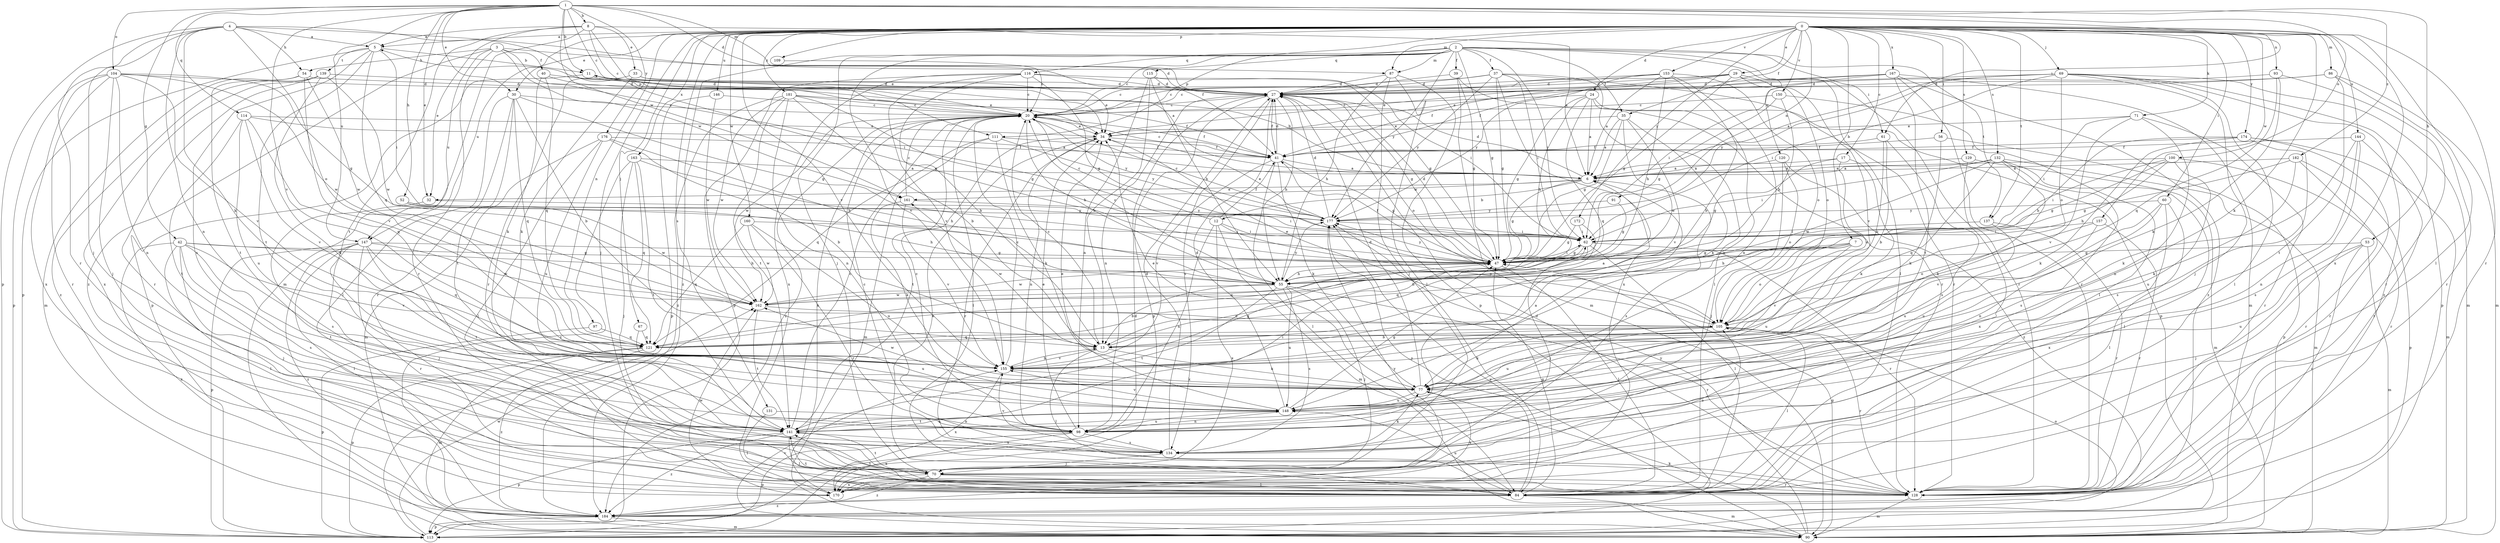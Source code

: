 strict digraph  {
0;
1;
2;
3;
4;
5;
6;
7;
8;
11;
12;
13;
17;
20;
24;
27;
29;
30;
32;
33;
34;
35;
37;
39;
40;
41;
42;
47;
52;
53;
54;
55;
56;
60;
61;
62;
67;
69;
70;
71;
77;
84;
86;
87;
90;
91;
93;
97;
98;
100;
104;
105;
109;
111;
113;
114;
115;
116;
120;
121;
128;
129;
131;
132;
134;
137;
139;
141;
144;
146;
147;
148;
150;
153;
155;
157;
160;
161;
162;
163;
167;
170;
172;
174;
176;
177;
181;
182;
184;
0 -> 5  [label=a];
0 -> 7  [label=b];
0 -> 17  [label=c];
0 -> 24  [label=d];
0 -> 29  [label=e];
0 -> 30  [label=e];
0 -> 35  [label=f];
0 -> 56  [label=i];
0 -> 60  [label=i];
0 -> 67  [label=j];
0 -> 69  [label=j];
0 -> 70  [label=j];
0 -> 71  [label=k];
0 -> 77  [label=k];
0 -> 84  [label=l];
0 -> 86  [label=m];
0 -> 87  [label=m];
0 -> 91  [label=n];
0 -> 93  [label=n];
0 -> 97  [label=n];
0 -> 109  [label=p];
0 -> 111  [label=p];
0 -> 128  [label=r];
0 -> 129  [label=s];
0 -> 131  [label=s];
0 -> 132  [label=s];
0 -> 137  [label=t];
0 -> 144  [label=u];
0 -> 146  [label=u];
0 -> 147  [label=u];
0 -> 150  [label=v];
0 -> 153  [label=v];
0 -> 155  [label=v];
0 -> 157  [label=w];
0 -> 160  [label=w];
0 -> 163  [label=x];
0 -> 167  [label=x];
0 -> 170  [label=x];
0 -> 172  [label=y];
0 -> 174  [label=y];
0 -> 181  [label=z];
1 -> 8  [label=b];
1 -> 11  [label=b];
1 -> 20  [label=c];
1 -> 27  [label=d];
1 -> 30  [label=e];
1 -> 32  [label=e];
1 -> 42  [label=g];
1 -> 52  [label=h];
1 -> 53  [label=h];
1 -> 61  [label=i];
1 -> 87  [label=m];
1 -> 100  [label=o];
1 -> 104  [label=o];
1 -> 114  [label=q];
1 -> 147  [label=u];
1 -> 155  [label=v];
1 -> 161  [label=w];
1 -> 176  [label=y];
1 -> 182  [label=z];
2 -> 20  [label=c];
2 -> 35  [label=f];
2 -> 37  [label=f];
2 -> 39  [label=f];
2 -> 47  [label=g];
2 -> 61  [label=i];
2 -> 62  [label=i];
2 -> 70  [label=j];
2 -> 84  [label=l];
2 -> 87  [label=m];
2 -> 115  [label=q];
2 -> 116  [label=q];
2 -> 120  [label=q];
2 -> 137  [label=t];
2 -> 155  [label=v];
2 -> 177  [label=y];
2 -> 184  [label=z];
3 -> 27  [label=d];
3 -> 40  [label=f];
3 -> 54  [label=h];
3 -> 62  [label=i];
3 -> 128  [label=r];
3 -> 147  [label=u];
3 -> 161  [label=w];
3 -> 184  [label=z];
4 -> 5  [label=a];
4 -> 41  [label=f];
4 -> 54  [label=h];
4 -> 70  [label=j];
4 -> 77  [label=k];
4 -> 98  [label=n];
4 -> 105  [label=o];
4 -> 111  [label=p];
4 -> 113  [label=p];
4 -> 128  [label=r];
5 -> 11  [label=b];
5 -> 62  [label=i];
5 -> 113  [label=p];
5 -> 121  [label=q];
5 -> 134  [label=s];
5 -> 139  [label=t];
5 -> 141  [label=t];
6 -> 5  [label=a];
6 -> 11  [label=b];
6 -> 12  [label=b];
6 -> 27  [label=d];
6 -> 32  [label=e];
6 -> 47  [label=g];
6 -> 134  [label=s];
6 -> 161  [label=w];
7 -> 47  [label=g];
7 -> 55  [label=h];
7 -> 105  [label=o];
7 -> 121  [label=q];
7 -> 148  [label=u];
7 -> 155  [label=v];
8 -> 5  [label=a];
8 -> 6  [label=a];
8 -> 20  [label=c];
8 -> 32  [label=e];
8 -> 33  [label=e];
8 -> 34  [label=e];
8 -> 90  [label=m];
8 -> 141  [label=t];
11 -> 27  [label=d];
11 -> 47  [label=g];
11 -> 113  [label=p];
12 -> 20  [label=c];
12 -> 41  [label=f];
12 -> 62  [label=i];
12 -> 90  [label=m];
12 -> 98  [label=n];
12 -> 105  [label=o];
12 -> 170  [label=x];
13 -> 6  [label=a];
13 -> 20  [label=c];
13 -> 77  [label=k];
13 -> 84  [label=l];
13 -> 155  [label=v];
13 -> 161  [label=w];
17 -> 6  [label=a];
17 -> 47  [label=g];
17 -> 77  [label=k];
17 -> 105  [label=o];
20 -> 34  [label=e];
20 -> 41  [label=f];
20 -> 55  [label=h];
20 -> 84  [label=l];
20 -> 162  [label=w];
20 -> 170  [label=x];
20 -> 177  [label=y];
20 -> 184  [label=z];
24 -> 6  [label=a];
24 -> 20  [label=c];
24 -> 47  [label=g];
24 -> 55  [label=h];
24 -> 113  [label=p];
24 -> 121  [label=q];
24 -> 148  [label=u];
27 -> 20  [label=c];
27 -> 41  [label=f];
27 -> 47  [label=g];
27 -> 55  [label=h];
27 -> 98  [label=n];
27 -> 105  [label=o];
27 -> 113  [label=p];
27 -> 134  [label=s];
29 -> 20  [label=c];
29 -> 27  [label=d];
29 -> 34  [label=e];
29 -> 41  [label=f];
29 -> 47  [label=g];
29 -> 105  [label=o];
29 -> 128  [label=r];
29 -> 155  [label=v];
30 -> 13  [label=b];
30 -> 20  [label=c];
30 -> 47  [label=g];
30 -> 84  [label=l];
30 -> 121  [label=q];
30 -> 128  [label=r];
30 -> 141  [label=t];
32 -> 62  [label=i];
32 -> 134  [label=s];
33 -> 27  [label=d];
33 -> 34  [label=e];
33 -> 77  [label=k];
33 -> 128  [label=r];
34 -> 41  [label=f];
34 -> 98  [label=n];
34 -> 128  [label=r];
34 -> 141  [label=t];
35 -> 6  [label=a];
35 -> 34  [label=e];
35 -> 47  [label=g];
35 -> 77  [label=k];
35 -> 155  [label=v];
35 -> 162  [label=w];
37 -> 20  [label=c];
37 -> 27  [label=d];
37 -> 47  [label=g];
37 -> 62  [label=i];
37 -> 84  [label=l];
37 -> 128  [label=r];
37 -> 170  [label=x];
37 -> 177  [label=y];
39 -> 27  [label=d];
39 -> 47  [label=g];
39 -> 90  [label=m];
39 -> 128  [label=r];
40 -> 27  [label=d];
40 -> 34  [label=e];
40 -> 77  [label=k];
40 -> 121  [label=q];
41 -> 6  [label=a];
41 -> 20  [label=c];
41 -> 27  [label=d];
41 -> 47  [label=g];
41 -> 77  [label=k];
41 -> 84  [label=l];
41 -> 155  [label=v];
42 -> 47  [label=g];
42 -> 55  [label=h];
42 -> 70  [label=j];
42 -> 84  [label=l];
42 -> 134  [label=s];
42 -> 141  [label=t];
42 -> 155  [label=v];
42 -> 184  [label=z];
47 -> 27  [label=d];
47 -> 41  [label=f];
47 -> 55  [label=h];
47 -> 62  [label=i];
47 -> 84  [label=l];
47 -> 162  [label=w];
47 -> 177  [label=y];
52 -> 55  [label=h];
52 -> 162  [label=w];
52 -> 177  [label=y];
53 -> 47  [label=g];
53 -> 70  [label=j];
53 -> 90  [label=m];
53 -> 128  [label=r];
53 -> 148  [label=u];
54 -> 27  [label=d];
54 -> 90  [label=m];
54 -> 141  [label=t];
54 -> 155  [label=v];
54 -> 162  [label=w];
55 -> 13  [label=b];
55 -> 20  [label=c];
55 -> 70  [label=j];
55 -> 128  [label=r];
55 -> 134  [label=s];
55 -> 141  [label=t];
55 -> 148  [label=u];
55 -> 162  [label=w];
55 -> 177  [label=y];
56 -> 41  [label=f];
56 -> 77  [label=k];
56 -> 113  [label=p];
60 -> 84  [label=l];
60 -> 98  [label=n];
60 -> 155  [label=v];
60 -> 170  [label=x];
60 -> 177  [label=y];
61 -> 13  [label=b];
61 -> 41  [label=f];
61 -> 105  [label=o];
61 -> 134  [label=s];
62 -> 47  [label=g];
62 -> 70  [label=j];
62 -> 84  [label=l];
62 -> 121  [label=q];
62 -> 128  [label=r];
67 -> 121  [label=q];
67 -> 148  [label=u];
69 -> 6  [label=a];
69 -> 27  [label=d];
69 -> 62  [label=i];
69 -> 70  [label=j];
69 -> 84  [label=l];
69 -> 90  [label=m];
69 -> 105  [label=o];
69 -> 113  [label=p];
69 -> 177  [label=y];
69 -> 184  [label=z];
70 -> 84  [label=l];
70 -> 105  [label=o];
70 -> 128  [label=r];
70 -> 141  [label=t];
70 -> 170  [label=x];
70 -> 184  [label=z];
71 -> 34  [label=e];
71 -> 62  [label=i];
71 -> 98  [label=n];
71 -> 128  [label=r];
71 -> 155  [label=v];
77 -> 27  [label=d];
77 -> 34  [label=e];
77 -> 148  [label=u];
77 -> 162  [label=w];
77 -> 170  [label=x];
84 -> 34  [label=e];
84 -> 47  [label=g];
84 -> 90  [label=m];
84 -> 141  [label=t];
84 -> 148  [label=u];
84 -> 177  [label=y];
84 -> 184  [label=z];
86 -> 27  [label=d];
86 -> 34  [label=e];
86 -> 90  [label=m];
86 -> 128  [label=r];
86 -> 141  [label=t];
87 -> 27  [label=d];
87 -> 55  [label=h];
87 -> 70  [label=j];
87 -> 84  [label=l];
87 -> 113  [label=p];
90 -> 27  [label=d];
90 -> 47  [label=g];
90 -> 77  [label=k];
90 -> 155  [label=v];
90 -> 177  [label=y];
91 -> 47  [label=g];
91 -> 177  [label=y];
93 -> 27  [label=d];
93 -> 77  [label=k];
93 -> 121  [label=q];
93 -> 128  [label=r];
97 -> 113  [label=p];
97 -> 121  [label=q];
98 -> 6  [label=a];
98 -> 20  [label=c];
98 -> 34  [label=e];
98 -> 113  [label=p];
98 -> 134  [label=s];
98 -> 148  [label=u];
98 -> 170  [label=x];
100 -> 6  [label=a];
100 -> 47  [label=g];
100 -> 55  [label=h];
100 -> 62  [label=i];
100 -> 128  [label=r];
100 -> 148  [label=u];
104 -> 27  [label=d];
104 -> 47  [label=g];
104 -> 70  [label=j];
104 -> 98  [label=n];
104 -> 113  [label=p];
104 -> 128  [label=r];
104 -> 155  [label=v];
104 -> 162  [label=w];
104 -> 170  [label=x];
105 -> 13  [label=b];
105 -> 34  [label=e];
105 -> 77  [label=k];
105 -> 84  [label=l];
105 -> 121  [label=q];
105 -> 128  [label=r];
105 -> 148  [label=u];
109 -> 20  [label=c];
111 -> 41  [label=f];
111 -> 77  [label=k];
111 -> 90  [label=m];
111 -> 121  [label=q];
111 -> 177  [label=y];
113 -> 27  [label=d];
113 -> 162  [label=w];
114 -> 6  [label=a];
114 -> 34  [label=e];
114 -> 121  [label=q];
114 -> 141  [label=t];
114 -> 148  [label=u];
114 -> 155  [label=v];
115 -> 13  [label=b];
115 -> 27  [label=d];
115 -> 47  [label=g];
115 -> 55  [label=h];
115 -> 98  [label=n];
116 -> 13  [label=b];
116 -> 20  [label=c];
116 -> 27  [label=d];
116 -> 47  [label=g];
116 -> 62  [label=i];
116 -> 113  [label=p];
116 -> 155  [label=v];
116 -> 170  [label=x];
120 -> 6  [label=a];
120 -> 70  [label=j];
120 -> 105  [label=o];
120 -> 184  [label=z];
121 -> 90  [label=m];
121 -> 113  [label=p];
121 -> 184  [label=z];
128 -> 90  [label=m];
128 -> 141  [label=t];
128 -> 177  [label=y];
129 -> 6  [label=a];
129 -> 90  [label=m];
129 -> 170  [label=x];
131 -> 84  [label=l];
131 -> 98  [label=n];
132 -> 6  [label=a];
132 -> 62  [label=i];
132 -> 77  [label=k];
132 -> 84  [label=l];
132 -> 90  [label=m];
132 -> 121  [label=q];
132 -> 134  [label=s];
132 -> 162  [label=w];
134 -> 20  [label=c];
134 -> 27  [label=d];
134 -> 70  [label=j];
134 -> 77  [label=k];
134 -> 155  [label=v];
137 -> 62  [label=i];
137 -> 128  [label=r];
137 -> 148  [label=u];
139 -> 27  [label=d];
139 -> 98  [label=n];
139 -> 128  [label=r];
139 -> 162  [label=w];
139 -> 170  [label=x];
139 -> 184  [label=z];
141 -> 20  [label=c];
141 -> 62  [label=i];
141 -> 84  [label=l];
141 -> 113  [label=p];
141 -> 134  [label=s];
141 -> 148  [label=u];
141 -> 184  [label=z];
144 -> 41  [label=f];
144 -> 77  [label=k];
144 -> 98  [label=n];
144 -> 128  [label=r];
144 -> 134  [label=s];
146 -> 20  [label=c];
146 -> 113  [label=p];
146 -> 162  [label=w];
147 -> 47  [label=g];
147 -> 70  [label=j];
147 -> 84  [label=l];
147 -> 113  [label=p];
147 -> 121  [label=q];
147 -> 128  [label=r];
147 -> 141  [label=t];
147 -> 162  [label=w];
147 -> 184  [label=z];
148 -> 27  [label=d];
148 -> 34  [label=e];
148 -> 47  [label=g];
148 -> 98  [label=n];
148 -> 141  [label=t];
148 -> 155  [label=v];
150 -> 20  [label=c];
150 -> 47  [label=g];
150 -> 55  [label=h];
150 -> 84  [label=l];
153 -> 6  [label=a];
153 -> 13  [label=b];
153 -> 20  [label=c];
153 -> 27  [label=d];
153 -> 55  [label=h];
153 -> 98  [label=n];
153 -> 105  [label=o];
153 -> 177  [label=y];
155 -> 13  [label=b];
155 -> 20  [label=c];
155 -> 47  [label=g];
155 -> 77  [label=k];
155 -> 170  [label=x];
157 -> 62  [label=i];
157 -> 105  [label=o];
157 -> 128  [label=r];
157 -> 148  [label=u];
160 -> 62  [label=i];
160 -> 121  [label=q];
160 -> 128  [label=r];
160 -> 148  [label=u];
160 -> 162  [label=w];
161 -> 20  [label=c];
161 -> 77  [label=k];
161 -> 155  [label=v];
161 -> 177  [label=y];
162 -> 105  [label=o];
162 -> 141  [label=t];
163 -> 6  [label=a];
163 -> 55  [label=h];
163 -> 70  [label=j];
163 -> 121  [label=q];
163 -> 141  [label=t];
163 -> 184  [label=z];
167 -> 27  [label=d];
167 -> 41  [label=f];
167 -> 62  [label=i];
167 -> 90  [label=m];
167 -> 128  [label=r];
167 -> 141  [label=t];
167 -> 184  [label=z];
170 -> 162  [label=w];
172 -> 13  [label=b];
172 -> 47  [label=g];
172 -> 62  [label=i];
174 -> 41  [label=f];
174 -> 55  [label=h];
174 -> 77  [label=k];
174 -> 90  [label=m];
174 -> 128  [label=r];
174 -> 134  [label=s];
176 -> 13  [label=b];
176 -> 41  [label=f];
176 -> 55  [label=h];
176 -> 84  [label=l];
176 -> 90  [label=m];
176 -> 148  [label=u];
177 -> 20  [label=c];
177 -> 27  [label=d];
177 -> 34  [label=e];
177 -> 62  [label=i];
181 -> 13  [label=b];
181 -> 20  [label=c];
181 -> 41  [label=f];
181 -> 47  [label=g];
181 -> 98  [label=n];
181 -> 141  [label=t];
181 -> 162  [label=w];
181 -> 184  [label=z];
182 -> 6  [label=a];
182 -> 47  [label=g];
182 -> 77  [label=k];
182 -> 113  [label=p];
182 -> 128  [label=r];
184 -> 90  [label=m];
184 -> 105  [label=o];
184 -> 113  [label=p];
184 -> 177  [label=y];
}
